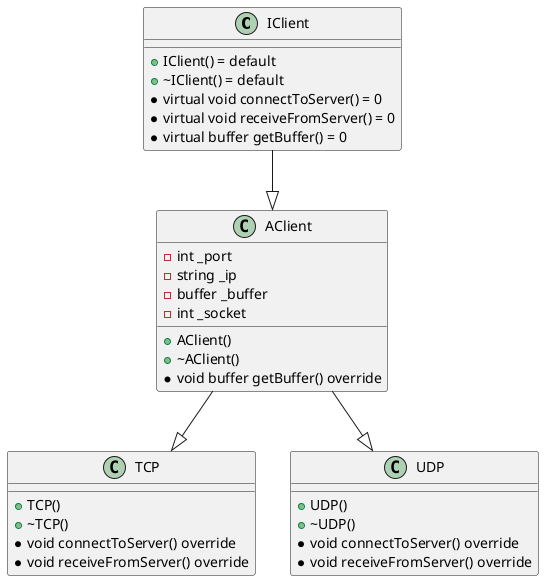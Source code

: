 @startuml

class IClient {
    + IClient() = default
    + ~IClient() = default
    * virtual void connectToServer() = 0
    * virtual void receiveFromServer() = 0
    * virtual buffer getBuffer() = 0
}

class AClient{
    + AClient()
    + ~AClient()
    * void buffer getBuffer() override
    - int _port
    - string _ip
    - buffer _buffer
    - int _socket
}

class TCP {
    + TCP()
    + ~TCP()
    * void connectToServer() override
    * void receiveFromServer() override
}

class UDP {
    + UDP()
    + ~UDP()
    * void connectToServer() override
    * void receiveFromServer() override
}

IClient --|> AClient
AClient --|> TCP
AClient --|> UDP

@enduml
